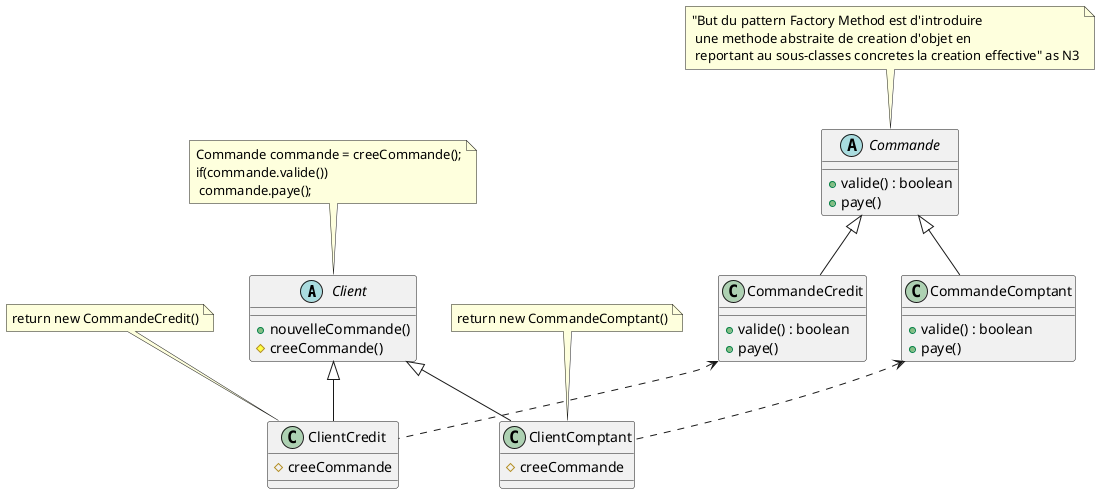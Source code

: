 @startuml
together {
abstract class Client {
+nouvelleCommande()
#creeCommande()
}
note "Commande commande = creeCommande();\nif(commande.valide())\n commande.paye();" as N0
N0 --> Client

class ClientComptant{
#creeCommande
}
note "return new CommandeComptant()" as N1
N1 .. ClientComptant

class ClientCredit{
#creeCommande
}
note "return new CommandeCredit()" as N2
N2 --> ClientCredit
}
abstract class Commande{
+valide() : boolean
+paye()
}
together {
class CommandeComptant {
+valide() : boolean
+paye()
}
class CommandeCredit{
+valide() : boolean
+paye()
}
}
Client <|-- ClientComptant
Client <|-- ClientCredit

Commande <|-- CommandeComptant
Commande <|-- CommandeCredit

CommandeCredit <.. ClientCredit
CommandeComptant <.. ClientComptant


note top of Commande : "But du pattern Factory Method est d'introduire\n une methode abstraite de creation d'objet en\n reportant au sous-classes concretes la creation effective" as N3

@enduml